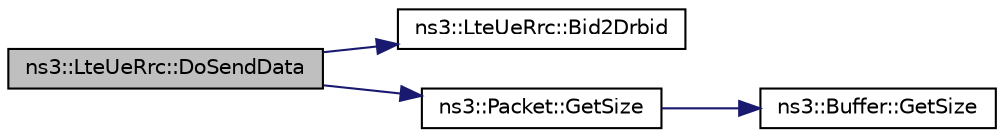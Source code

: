 digraph "ns3::LteUeRrc::DoSendData"
{
 // LATEX_PDF_SIZE
  edge [fontname="Helvetica",fontsize="10",labelfontname="Helvetica",labelfontsize="10"];
  node [fontname="Helvetica",fontsize="10",shape=record];
  rankdir="LR";
  Node1 [label="ns3::LteUeRrc::DoSendData",height=0.2,width=0.4,color="black", fillcolor="grey75", style="filled", fontcolor="black",tooltip="Send data function."];
  Node1 -> Node2 [color="midnightblue",fontsize="10",style="solid",fontname="Helvetica"];
  Node2 [label="ns3::LteUeRrc::Bid2Drbid",height=0.2,width=0.4,color="black", fillcolor="white", style="filled",URL="$classns3_1_1_lte_ue_rrc.html#af7f9320de34eade4fe17f11bab91082c",tooltip="Bid 2 DR bid."];
  Node1 -> Node3 [color="midnightblue",fontsize="10",style="solid",fontname="Helvetica"];
  Node3 [label="ns3::Packet::GetSize",height=0.2,width=0.4,color="black", fillcolor="white", style="filled",URL="$classns3_1_1_packet.html#afff7cb1ff518ee6dc0d424e10a5ad6ec",tooltip="Returns the the size in bytes of the packet (including the zero-filled initial payload)."];
  Node3 -> Node4 [color="midnightblue",fontsize="10",style="solid",fontname="Helvetica"];
  Node4 [label="ns3::Buffer::GetSize",height=0.2,width=0.4,color="black", fillcolor="white", style="filled",URL="$classns3_1_1_buffer.html#a60c9172d2b102f8856c81b2126c8b209",tooltip=" "];
}
